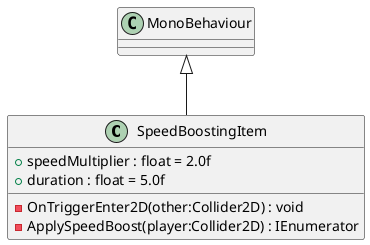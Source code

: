 @startuml
class SpeedBoostingItem {
    + speedMultiplier : float = 2.0f
    + duration : float = 5.0f
    - OnTriggerEnter2D(other:Collider2D) : void
    - ApplySpeedBoost(player:Collider2D) : IEnumerator
}
MonoBehaviour <|-- SpeedBoostingItem
@enduml
